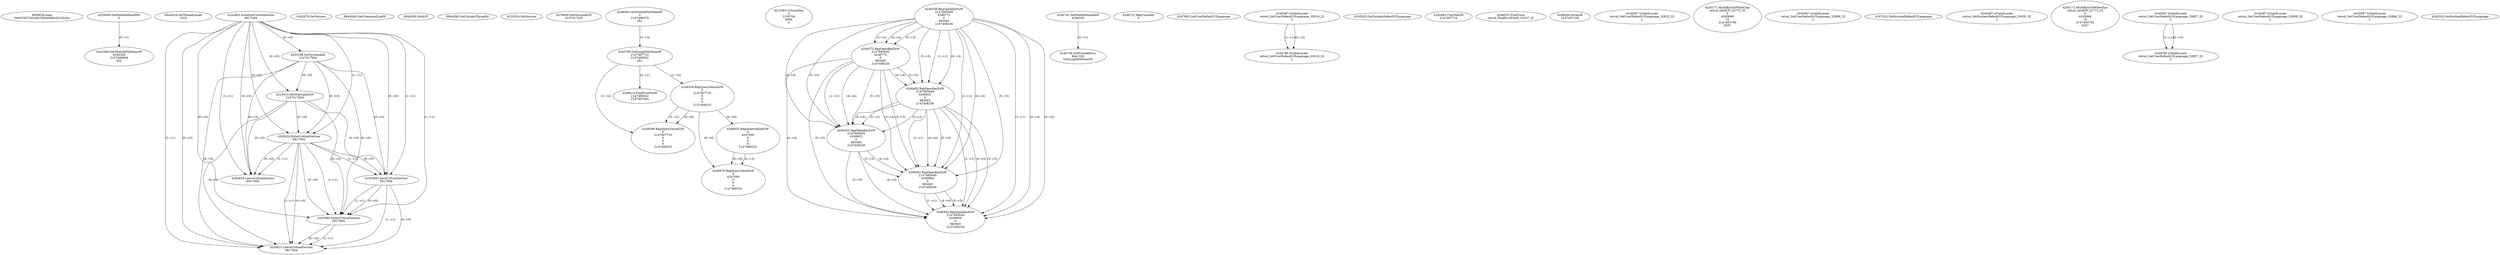 // Global SCDG with merge call
digraph {
	0 [label="6850628.main
000352b73d5c8b7d5eb0dfecd2c3042a"]
	1 [label="4254480.GetModuleHandleW
0"]
	2 [label="6844434.SetThreadLocale
1024"]
	3 [label="4243965.InitializeCriticalSection
6917004"]
	4 [label="4243979.GetVersion
"]
	5 [label="4250188.GetSystemInfo
2147417660"]
	3 -> 5 [label="(0-->0)"]
	6 [label="6844540.GetCommandLineW
"]
	7 [label="4214413.GetStartupInfoW
2147417624"]
	3 -> 7 [label="(0-->0)"]
	5 -> 7 [label="(0-->0)"]
	8 [label="6844560.GetACP
"]
	9 [label="6844580.GetCurrentThreadId
"]
	10 [label="4250204.GetVersion
"]
	11 [label="4276690.GetVersionExW
2147417420"]
	12 [label="4243306.GetModuleFileNameW
4194304
2147408904
522"]
	1 -> 12 [label="(0-->1)"]
	13 [label="4248064.GetModuleFileNameW
0
2147408370
261"]
	14 [label="4215383.VirtualAlloc
0
1310704
4096
4"]
	15 [label="4246338.RegOpenKeyExW
2147483649
4246772
0
983065
2147408236"]
	16 [label="4245741.GetModuleHandleW
4246160"]
	17 [label="4245758.GetProcAddress
9441320
GetLongPathNameW"]
	16 -> 17 [label="(0-->1)"]
	18 [label="4245785.GetLongPathNameW
2147407710
2147406542
261"]
	13 -> 18 [label="(3-->3)"]
	19 [label="4246556.RegQueryValueExW
0
2147407710
0
0
0
2147408232"]
	18 -> 19 [label="(1-->2)"]
	20 [label="4246635.RegQueryValueExW
0
4247000
0
0
0
2147408232"]
	19 -> 20 [label="(6-->6)"]
	21 [label="4246722.RegCloseKey
0"]
	22 [label="4247883.GetUserDefaultUILanguage
"]
	23 [label="4245418.EnterCriticalSection
6917004"]
	3 -> 23 [label="(1-->1)"]
	3 -> 23 [label="(0-->0)"]
	5 -> 23 [label="(0-->0)"]
	7 -> 23 [label="(0-->0)"]
	24 [label="4245469.LeaveCriticalSection
6917004"]
	3 -> 24 [label="(1-->1)"]
	23 -> 24 [label="(1-->1)"]
	3 -> 24 [label="(0-->0)"]
	5 -> 24 [label="(0-->0)"]
	7 -> 24 [label="(0-->0)"]
	23 -> 24 [label="(0-->0)"]
	25 [label="4245487.IsValidLocale
retval_GetUserDefaultUILanguage_33019_32
2"]
	26 [label="4244766.IsValidLocale
retval_GetUserDefaultUILanguage_33019_32
2"]
	25 -> 26 [label="(1-->1)"]
	25 -> 26 [label="(2-->2)"]
	27 [label="4245525.GetSystemDefaultUILanguage
"]
	28 [label="4245580.EnterCriticalSection
6917004"]
	3 -> 28 [label="(1-->1)"]
	23 -> 28 [label="(1-->1)"]
	24 -> 28 [label="(1-->1)"]
	3 -> 28 [label="(0-->0)"]
	5 -> 28 [label="(0-->0)"]
	7 -> 28 [label="(0-->0)"]
	23 -> 28 [label="(0-->0)"]
	24 -> 28 [label="(0-->0)"]
	29 [label="4245621.LeaveCriticalSection
6917004"]
	3 -> 29 [label="(1-->1)"]
	23 -> 29 [label="(1-->1)"]
	24 -> 29 [label="(1-->1)"]
	28 -> 29 [label="(1-->1)"]
	3 -> 29 [label="(0-->0)"]
	5 -> 29 [label="(0-->0)"]
	7 -> 29 [label="(0-->0)"]
	23 -> 29 [label="(0-->0)"]
	24 -> 29 [label="(0-->0)"]
	28 -> 29 [label="(0-->0)"]
	30 [label="4246372.RegOpenKeyExW
2147483650
4246772
0
983065
2147408236"]
	15 -> 30 [label="(2-->2)"]
	15 -> 30 [label="(4-->4)"]
	15 -> 30 [label="(5-->5)"]
	31 [label="4246402.RegOpenKeyExW
2147483649
4246832
0
983065
2147408236"]
	15 -> 31 [label="(1-->1)"]
	15 -> 31 [label="(4-->4)"]
	30 -> 31 [label="(4-->4)"]
	15 -> 31 [label="(5-->5)"]
	30 -> 31 [label="(5-->5)"]
	32 [label="4246432.RegOpenKeyExW
2147483650
4246832
0
983065
2147408236"]
	30 -> 32 [label="(1-->1)"]
	31 -> 32 [label="(2-->2)"]
	15 -> 32 [label="(4-->4)"]
	30 -> 32 [label="(4-->4)"]
	31 -> 32 [label="(4-->4)"]
	15 -> 32 [label="(5-->5)"]
	30 -> 32 [label="(5-->5)"]
	31 -> 32 [label="(5-->5)"]
	33 [label="4246462.RegOpenKeyExW
2147483649
4246884
0
983065
2147408236"]
	15 -> 33 [label="(1-->1)"]
	31 -> 33 [label="(1-->1)"]
	15 -> 33 [label="(4-->4)"]
	30 -> 33 [label="(4-->4)"]
	31 -> 33 [label="(4-->4)"]
	32 -> 33 [label="(4-->4)"]
	15 -> 33 [label="(5-->5)"]
	30 -> 33 [label="(5-->5)"]
	31 -> 33 [label="(5-->5)"]
	32 -> 33 [label="(5-->5)"]
	34 [label="4246492.RegOpenKeyExW
2147483649
4246936
0
983065
2147408236"]
	15 -> 34 [label="(1-->1)"]
	31 -> 34 [label="(1-->1)"]
	33 -> 34 [label="(1-->1)"]
	15 -> 34 [label="(4-->4)"]
	30 -> 34 [label="(4-->4)"]
	31 -> 34 [label="(4-->4)"]
	32 -> 34 [label="(4-->4)"]
	33 -> 34 [label="(4-->4)"]
	15 -> 34 [label="(5-->5)"]
	30 -> 34 [label="(5-->5)"]
	31 -> 34 [label="(5-->5)"]
	32 -> 34 [label="(5-->5)"]
	33 -> 34 [label="(5-->5)"]
	35 [label="4245683.CharNextW
2147407716"]
	36 [label="4246014.FindFirstFileW
2147406542
2147407064"]
	18 -> 36 [label="(2-->1)"]
	37 [label="4246032.FindClose
retval_FindFirstFileW_33237_32"]
	38 [label="4246044.lstrlenW
2147407108"]
	39 [label="4246599.RegQueryValueExW
0
2147407710
0
0
0
2147408232"]
	18 -> 39 [label="(1-->2)"]
	19 -> 39 [label="(2-->2)"]
	19 -> 39 [label="(6-->6)"]
	40 [label="4245487.IsValidLocale
retval_GetUserDefaultUILanguage_32822_32
2"]
	41 [label="4250171.MultiByteToWideChar
retval_GetACP_32773_32
0
4243696
16
2147403704
2047"]
	42 [label="4246676.RegQueryValueExW
0
4247000
0
0
0
2147408232"]
	20 -> 42 [label="(2-->2)"]
	19 -> 42 [label="(6-->6)"]
	20 -> 42 [label="(6-->6)"]
	43 [label="4245487.IsValidLocale
retval_GetUserDefaultUILanguage_32909_32
2"]
	44 [label="4245454.LeaveCriticalSection
6917004"]
	3 -> 44 [label="(1-->1)"]
	23 -> 44 [label="(1-->1)"]
	3 -> 44 [label="(0-->0)"]
	5 -> 44 [label="(0-->0)"]
	7 -> 44 [label="(0-->0)"]
	23 -> 44 [label="(0-->0)"]
	45 [label="4247923.GetSystemDefaultUILanguage
"]
	46 [label="4245487.IsValidLocale
retval_GetSystemDefaultUILanguage_33039_32
2"]
	47 [label="4250171.MultiByteToWideChar
retval_GetACP_32773_32
0
4243868
10
2147403704
2047"]
	48 [label="4245487.IsValidLocale
retval_GetUserDefaultUILanguage_32857_32
2"]
	49 [label="4245487.IsValidLocale
retval_GetUserDefaultUILanguage_32858_32
2"]
	50 [label="4245487.IsValidLocale
retval_GetUserDefaultUILanguage_32884_32
2"]
	51 [label="4244766.IsValidLocale
retval_GetUserDefaultUILanguage_32857_32
2"]
	48 -> 51 [label="(1-->1)"]
	48 -> 51 [label="(2-->2)"]
	52 [label="4245552.GetSystemDefaultUILanguage
"]
}
